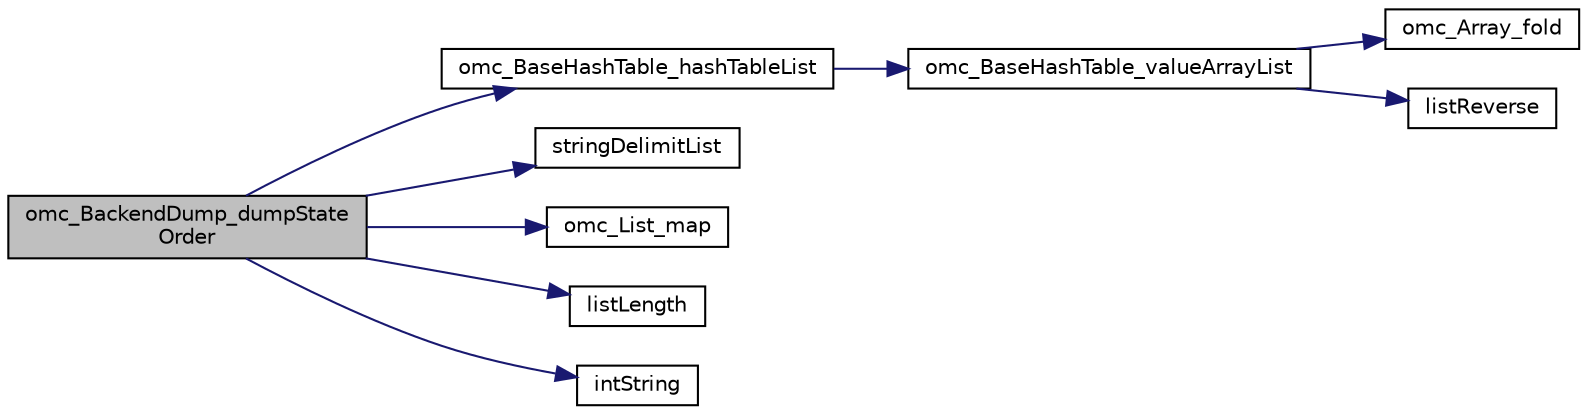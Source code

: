 digraph "omc_BackendDump_dumpStateOrder"
{
  edge [fontname="Helvetica",fontsize="10",labelfontname="Helvetica",labelfontsize="10"];
  node [fontname="Helvetica",fontsize="10",shape=record];
  rankdir="LR";
  Node3657 [label="omc_BackendDump_dumpState\lOrder",height=0.2,width=0.4,color="black", fillcolor="grey75", style="filled", fontcolor="black"];
  Node3657 -> Node3658 [color="midnightblue",fontsize="10",style="solid",fontname="Helvetica"];
  Node3658 [label="omc_BaseHashTable_hashTableList",height=0.2,width=0.4,color="black", fillcolor="white", style="filled",URL="$d1/d89/_base_hash_table_8c.html#a107785c785aef2b02d599a4b7ce93da8"];
  Node3658 -> Node3659 [color="midnightblue",fontsize="10",style="solid",fontname="Helvetica"];
  Node3659 [label="omc_BaseHashTable_valueArrayList",height=0.2,width=0.4,color="black", fillcolor="white", style="filled",URL="$d1/d89/_base_hash_table_8c.html#a89c6f563371a2b250f7ba7fca1702981"];
  Node3659 -> Node3660 [color="midnightblue",fontsize="10",style="solid",fontname="Helvetica"];
  Node3660 [label="omc_Array_fold",height=0.2,width=0.4,color="black", fillcolor="white", style="filled",URL="$da/d17/_array_8c.html#ac8013cbd7f97606cd95c9a1b0369eb11"];
  Node3659 -> Node3661 [color="midnightblue",fontsize="10",style="solid",fontname="Helvetica"];
  Node3661 [label="listReverse",height=0.2,width=0.4,color="black", fillcolor="white", style="filled",URL="$d2/d57/build_2include_2omc_2c_2meta_2meta__modelica__builtin_8h.html#a81001ba45c298ade27540edd2589777c"];
  Node3657 -> Node3662 [color="midnightblue",fontsize="10",style="solid",fontname="Helvetica"];
  Node3662 [label="stringDelimitList",height=0.2,width=0.4,color="black", fillcolor="white", style="filled",URL="$d2/d57/build_2include_2omc_2c_2meta_2meta__modelica__builtin_8h.html#a6f570947bebe207c25a64ea25f5ca884"];
  Node3657 -> Node3663 [color="midnightblue",fontsize="10",style="solid",fontname="Helvetica"];
  Node3663 [label="omc_List_map",height=0.2,width=0.4,color="black", fillcolor="white", style="filled",URL="$da/d72/_compiler_2boot_2build_2list_8c.html#a70628b2c3fb199a118f80777135940ee"];
  Node3657 -> Node3664 [color="midnightblue",fontsize="10",style="solid",fontname="Helvetica"];
  Node3664 [label="listLength",height=0.2,width=0.4,color="black", fillcolor="white", style="filled",URL="$d2/d57/build_2include_2omc_2c_2meta_2meta__modelica__builtin_8h.html#a6983369f3c3e3e8cc41ac483c9a9baf1"];
  Node3657 -> Node3665 [color="midnightblue",fontsize="10",style="solid",fontname="Helvetica"];
  Node3665 [label="intString",height=0.2,width=0.4,color="black", fillcolor="white", style="filled",URL="$d2/d57/build_2include_2omc_2c_2meta_2meta__modelica__builtin_8h.html#a751bf2360cb3df6de97811998890b7ea"];
}
